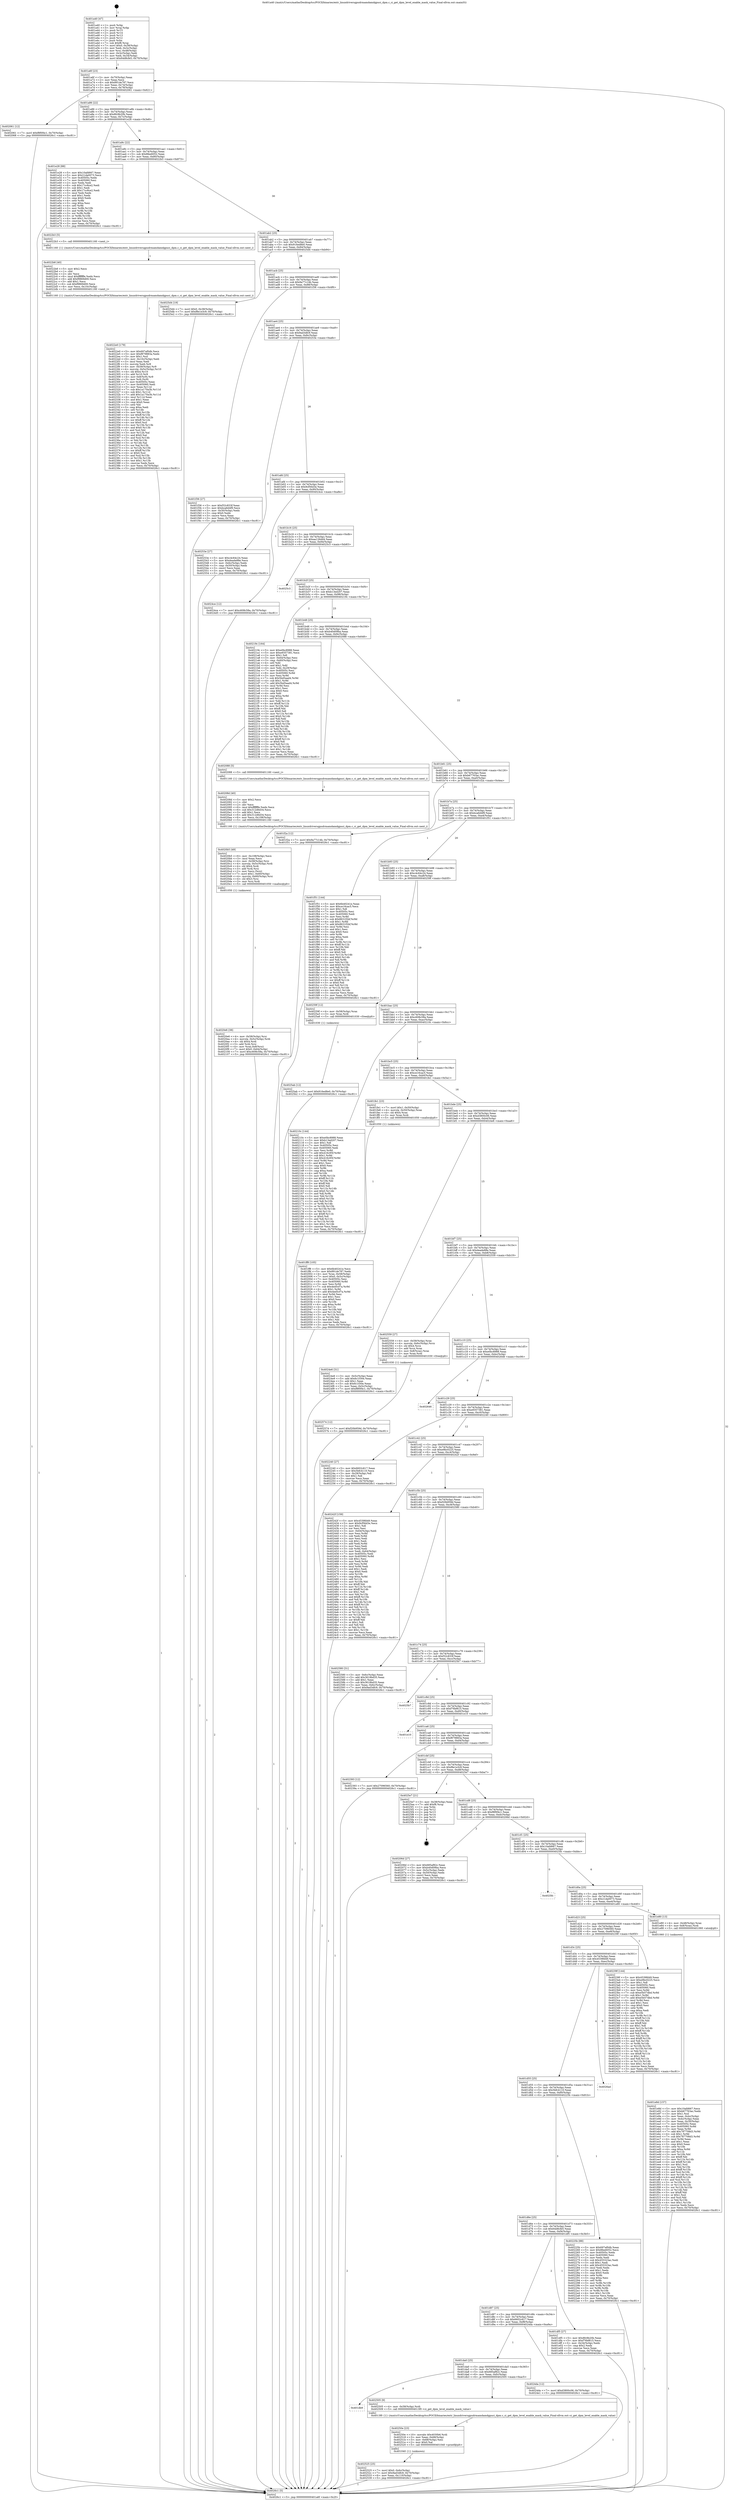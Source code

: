 digraph "0x401a40" {
  label = "0x401a40 (/mnt/c/Users/mathe/Desktop/tcc/POCII/binaries/extr_linuxdriversgpudrmamdamdgpuci_dpm.c_ci_get_dpm_level_enable_mask_value_Final-ollvm.out::main(0))"
  labelloc = "t"
  node[shape=record]

  Entry [label="",width=0.3,height=0.3,shape=circle,fillcolor=black,style=filled]
  "0x401a6f" [label="{
     0x401a6f [23]\l
     | [instrs]\l
     &nbsp;&nbsp;0x401a6f \<+3\>: mov -0x70(%rbp),%eax\l
     &nbsp;&nbsp;0x401a72 \<+2\>: mov %eax,%ecx\l
     &nbsp;&nbsp;0x401a74 \<+6\>: sub $0x891de787,%ecx\l
     &nbsp;&nbsp;0x401a7a \<+3\>: mov %eax,-0x74(%rbp)\l
     &nbsp;&nbsp;0x401a7d \<+3\>: mov %ecx,-0x78(%rbp)\l
     &nbsp;&nbsp;0x401a80 \<+6\>: je 0000000000402061 \<main+0x621\>\l
  }"]
  "0x402061" [label="{
     0x402061 [12]\l
     | [instrs]\l
     &nbsp;&nbsp;0x402061 \<+7\>: movl $0xf8f0f4c1,-0x70(%rbp)\l
     &nbsp;&nbsp;0x402068 \<+5\>: jmp 00000000004026c1 \<main+0xc81\>\l
  }"]
  "0x401a86" [label="{
     0x401a86 [22]\l
     | [instrs]\l
     &nbsp;&nbsp;0x401a86 \<+5\>: jmp 0000000000401a8b \<main+0x4b\>\l
     &nbsp;&nbsp;0x401a8b \<+3\>: mov -0x74(%rbp),%eax\l
     &nbsp;&nbsp;0x401a8e \<+5\>: sub $0x8fc9b20b,%eax\l
     &nbsp;&nbsp;0x401a93 \<+3\>: mov %eax,-0x7c(%rbp)\l
     &nbsp;&nbsp;0x401a96 \<+6\>: je 0000000000401e28 \<main+0x3e8\>\l
  }"]
  Exit [label="",width=0.3,height=0.3,shape=circle,fillcolor=black,style=filled,peripheries=2]
  "0x401e28" [label="{
     0x401e28 [88]\l
     | [instrs]\l
     &nbsp;&nbsp;0x401e28 \<+5\>: mov $0x10afd667,%eax\l
     &nbsp;&nbsp;0x401e2d \<+5\>: mov $0x21da0073,%ecx\l
     &nbsp;&nbsp;0x401e32 \<+7\>: mov 0x40505c,%edx\l
     &nbsp;&nbsp;0x401e39 \<+7\>: mov 0x405060,%esi\l
     &nbsp;&nbsp;0x401e40 \<+2\>: mov %edx,%edi\l
     &nbsp;&nbsp;0x401e42 \<+6\>: sub $0x17cc8ce2,%edi\l
     &nbsp;&nbsp;0x401e48 \<+3\>: sub $0x1,%edi\l
     &nbsp;&nbsp;0x401e4b \<+6\>: add $0x17cc8ce2,%edi\l
     &nbsp;&nbsp;0x401e51 \<+3\>: imul %edi,%edx\l
     &nbsp;&nbsp;0x401e54 \<+3\>: and $0x1,%edx\l
     &nbsp;&nbsp;0x401e57 \<+3\>: cmp $0x0,%edx\l
     &nbsp;&nbsp;0x401e5a \<+4\>: sete %r8b\l
     &nbsp;&nbsp;0x401e5e \<+3\>: cmp $0xa,%esi\l
     &nbsp;&nbsp;0x401e61 \<+4\>: setl %r9b\l
     &nbsp;&nbsp;0x401e65 \<+3\>: mov %r8b,%r10b\l
     &nbsp;&nbsp;0x401e68 \<+3\>: and %r9b,%r10b\l
     &nbsp;&nbsp;0x401e6b \<+3\>: xor %r9b,%r8b\l
     &nbsp;&nbsp;0x401e6e \<+3\>: or %r8b,%r10b\l
     &nbsp;&nbsp;0x401e71 \<+4\>: test $0x1,%r10b\l
     &nbsp;&nbsp;0x401e75 \<+3\>: cmovne %ecx,%eax\l
     &nbsp;&nbsp;0x401e78 \<+3\>: mov %eax,-0x70(%rbp)\l
     &nbsp;&nbsp;0x401e7b \<+5\>: jmp 00000000004026c1 \<main+0xc81\>\l
  }"]
  "0x401a9c" [label="{
     0x401a9c [22]\l
     | [instrs]\l
     &nbsp;&nbsp;0x401a9c \<+5\>: jmp 0000000000401aa1 \<main+0x61\>\l
     &nbsp;&nbsp;0x401aa1 \<+3\>: mov -0x74(%rbp),%eax\l
     &nbsp;&nbsp;0x401aa4 \<+5\>: sub $0x8fee6052,%eax\l
     &nbsp;&nbsp;0x401aa9 \<+3\>: mov %eax,-0x80(%rbp)\l
     &nbsp;&nbsp;0x401aac \<+6\>: je 00000000004022b3 \<main+0x873\>\l
  }"]
  "0x4025ab" [label="{
     0x4025ab [12]\l
     | [instrs]\l
     &nbsp;&nbsp;0x4025ab \<+7\>: movl $0x916ed8e0,-0x70(%rbp)\l
     &nbsp;&nbsp;0x4025b2 \<+5\>: jmp 00000000004026c1 \<main+0xc81\>\l
  }"]
  "0x4022b3" [label="{
     0x4022b3 [5]\l
     | [instrs]\l
     &nbsp;&nbsp;0x4022b3 \<+5\>: call 0000000000401160 \<next_i\>\l
     | [calls]\l
     &nbsp;&nbsp;0x401160 \{1\} (/mnt/c/Users/mathe/Desktop/tcc/POCII/binaries/extr_linuxdriversgpudrmamdamdgpuci_dpm.c_ci_get_dpm_level_enable_mask_value_Final-ollvm.out::next_i)\l
  }"]
  "0x401ab2" [label="{
     0x401ab2 [25]\l
     | [instrs]\l
     &nbsp;&nbsp;0x401ab2 \<+5\>: jmp 0000000000401ab7 \<main+0x77\>\l
     &nbsp;&nbsp;0x401ab7 \<+3\>: mov -0x74(%rbp),%eax\l
     &nbsp;&nbsp;0x401aba \<+5\>: sub $0x916ed8e0,%eax\l
     &nbsp;&nbsp;0x401abf \<+6\>: mov %eax,-0x84(%rbp)\l
     &nbsp;&nbsp;0x401ac5 \<+6\>: je 00000000004025d4 \<main+0xb94\>\l
  }"]
  "0x402574" [label="{
     0x402574 [12]\l
     | [instrs]\l
     &nbsp;&nbsp;0x402574 \<+7\>: movl $0xf20b959d,-0x70(%rbp)\l
     &nbsp;&nbsp;0x40257b \<+5\>: jmp 00000000004026c1 \<main+0xc81\>\l
  }"]
  "0x4025d4" [label="{
     0x4025d4 [19]\l
     | [instrs]\l
     &nbsp;&nbsp;0x4025d4 \<+7\>: movl $0x0,-0x38(%rbp)\l
     &nbsp;&nbsp;0x4025db \<+7\>: movl $0xf8e1e3c9,-0x70(%rbp)\l
     &nbsp;&nbsp;0x4025e2 \<+5\>: jmp 00000000004026c1 \<main+0xc81\>\l
  }"]
  "0x401acb" [label="{
     0x401acb [25]\l
     | [instrs]\l
     &nbsp;&nbsp;0x401acb \<+5\>: jmp 0000000000401ad0 \<main+0x90\>\l
     &nbsp;&nbsp;0x401ad0 \<+3\>: mov -0x74(%rbp),%eax\l
     &nbsp;&nbsp;0x401ad3 \<+5\>: sub $0x9a77c14b,%eax\l
     &nbsp;&nbsp;0x401ad8 \<+6\>: mov %eax,-0x88(%rbp)\l
     &nbsp;&nbsp;0x401ade \<+6\>: je 0000000000401f36 \<main+0x4f6\>\l
  }"]
  "0x402525" [label="{
     0x402525 [25]\l
     | [instrs]\l
     &nbsp;&nbsp;0x402525 \<+7\>: movl $0x0,-0x6c(%rbp)\l
     &nbsp;&nbsp;0x40252c \<+7\>: movl $0x9ad3dfc9,-0x70(%rbp)\l
     &nbsp;&nbsp;0x402533 \<+6\>: mov %eax,-0x110(%rbp)\l
     &nbsp;&nbsp;0x402539 \<+5\>: jmp 00000000004026c1 \<main+0xc81\>\l
  }"]
  "0x401f36" [label="{
     0x401f36 [27]\l
     | [instrs]\l
     &nbsp;&nbsp;0x401f36 \<+5\>: mov $0xf32c833f,%eax\l
     &nbsp;&nbsp;0x401f3b \<+5\>: mov $0xbca6d4f9,%ecx\l
     &nbsp;&nbsp;0x401f40 \<+3\>: mov -0x30(%rbp),%edx\l
     &nbsp;&nbsp;0x401f43 \<+3\>: cmp $0x0,%edx\l
     &nbsp;&nbsp;0x401f46 \<+3\>: cmove %ecx,%eax\l
     &nbsp;&nbsp;0x401f49 \<+3\>: mov %eax,-0x70(%rbp)\l
     &nbsp;&nbsp;0x401f4c \<+5\>: jmp 00000000004026c1 \<main+0xc81\>\l
  }"]
  "0x401ae4" [label="{
     0x401ae4 [25]\l
     | [instrs]\l
     &nbsp;&nbsp;0x401ae4 \<+5\>: jmp 0000000000401ae9 \<main+0xa9\>\l
     &nbsp;&nbsp;0x401ae9 \<+3\>: mov -0x74(%rbp),%eax\l
     &nbsp;&nbsp;0x401aec \<+5\>: sub $0x9ad3dfc9,%eax\l
     &nbsp;&nbsp;0x401af1 \<+6\>: mov %eax,-0x8c(%rbp)\l
     &nbsp;&nbsp;0x401af7 \<+6\>: je 000000000040253e \<main+0xafe\>\l
  }"]
  "0x40250e" [label="{
     0x40250e [23]\l
     | [instrs]\l
     &nbsp;&nbsp;0x40250e \<+10\>: movabs $0x4030b6,%rdi\l
     &nbsp;&nbsp;0x402518 \<+3\>: mov %eax,-0x68(%rbp)\l
     &nbsp;&nbsp;0x40251b \<+3\>: mov -0x68(%rbp),%esi\l
     &nbsp;&nbsp;0x40251e \<+2\>: mov $0x0,%al\l
     &nbsp;&nbsp;0x402520 \<+5\>: call 0000000000401040 \<printf@plt\>\l
     | [calls]\l
     &nbsp;&nbsp;0x401040 \{1\} (unknown)\l
  }"]
  "0x40253e" [label="{
     0x40253e [27]\l
     | [instrs]\l
     &nbsp;&nbsp;0x40253e \<+5\>: mov $0xc4c64c24,%eax\l
     &nbsp;&nbsp;0x402543 \<+5\>: mov $0xdeade88e,%ecx\l
     &nbsp;&nbsp;0x402548 \<+3\>: mov -0x6c(%rbp),%edx\l
     &nbsp;&nbsp;0x40254b \<+3\>: cmp -0x50(%rbp),%edx\l
     &nbsp;&nbsp;0x40254e \<+3\>: cmovl %ecx,%eax\l
     &nbsp;&nbsp;0x402551 \<+3\>: mov %eax,-0x70(%rbp)\l
     &nbsp;&nbsp;0x402554 \<+5\>: jmp 00000000004026c1 \<main+0xc81\>\l
  }"]
  "0x401afd" [label="{
     0x401afd [25]\l
     | [instrs]\l
     &nbsp;&nbsp;0x401afd \<+5\>: jmp 0000000000401b02 \<main+0xc2\>\l
     &nbsp;&nbsp;0x401b02 \<+3\>: mov -0x74(%rbp),%eax\l
     &nbsp;&nbsp;0x401b05 \<+5\>: sub $0x9cf56d3e,%eax\l
     &nbsp;&nbsp;0x401b0a \<+6\>: mov %eax,-0x90(%rbp)\l
     &nbsp;&nbsp;0x401b10 \<+6\>: je 00000000004024ce \<main+0xa8e\>\l
  }"]
  "0x401db9" [label="{
     0x401db9\l
  }", style=dashed]
  "0x4024ce" [label="{
     0x4024ce [12]\l
     | [instrs]\l
     &nbsp;&nbsp;0x4024ce \<+7\>: movl $0xc608c58a,-0x70(%rbp)\l
     &nbsp;&nbsp;0x4024d5 \<+5\>: jmp 00000000004026c1 \<main+0xc81\>\l
  }"]
  "0x401b16" [label="{
     0x401b16 [25]\l
     | [instrs]\l
     &nbsp;&nbsp;0x401b16 \<+5\>: jmp 0000000000401b1b \<main+0xdb\>\l
     &nbsp;&nbsp;0x401b1b \<+3\>: mov -0x74(%rbp),%eax\l
     &nbsp;&nbsp;0x401b1e \<+5\>: sub $0xaa126dd4,%eax\l
     &nbsp;&nbsp;0x401b23 \<+6\>: mov %eax,-0x94(%rbp)\l
     &nbsp;&nbsp;0x401b29 \<+6\>: je 00000000004025c3 \<main+0xb83\>\l
  }"]
  "0x402505" [label="{
     0x402505 [9]\l
     | [instrs]\l
     &nbsp;&nbsp;0x402505 \<+4\>: mov -0x58(%rbp),%rdi\l
     &nbsp;&nbsp;0x402509 \<+5\>: call 00000000004013f0 \<ci_get_dpm_level_enable_mask_value\>\l
     | [calls]\l
     &nbsp;&nbsp;0x4013f0 \{1\} (/mnt/c/Users/mathe/Desktop/tcc/POCII/binaries/extr_linuxdriversgpudrmamdamdgpuci_dpm.c_ci_get_dpm_level_enable_mask_value_Final-ollvm.out::ci_get_dpm_level_enable_mask_value)\l
  }"]
  "0x4025c3" [label="{
     0x4025c3\l
  }", style=dashed]
  "0x401b2f" [label="{
     0x401b2f [25]\l
     | [instrs]\l
     &nbsp;&nbsp;0x401b2f \<+5\>: jmp 0000000000401b34 \<main+0xf4\>\l
     &nbsp;&nbsp;0x401b34 \<+3\>: mov -0x74(%rbp),%eax\l
     &nbsp;&nbsp;0x401b37 \<+5\>: sub $0xb13ed207,%eax\l
     &nbsp;&nbsp;0x401b3c \<+6\>: mov %eax,-0x98(%rbp)\l
     &nbsp;&nbsp;0x401b42 \<+6\>: je 000000000040219c \<main+0x75c\>\l
  }"]
  "0x401da0" [label="{
     0x401da0 [25]\l
     | [instrs]\l
     &nbsp;&nbsp;0x401da0 \<+5\>: jmp 0000000000401da5 \<main+0x365\>\l
     &nbsp;&nbsp;0x401da5 \<+3\>: mov -0x74(%rbp),%eax\l
     &nbsp;&nbsp;0x401da8 \<+5\>: sub $0x685af82c,%eax\l
     &nbsp;&nbsp;0x401dad \<+6\>: mov %eax,-0xfc(%rbp)\l
     &nbsp;&nbsp;0x401db3 \<+6\>: je 0000000000402505 \<main+0xac5\>\l
  }"]
  "0x40219c" [label="{
     0x40219c [164]\l
     | [instrs]\l
     &nbsp;&nbsp;0x40219c \<+5\>: mov $0xe0bc8988,%eax\l
     &nbsp;&nbsp;0x4021a1 \<+5\>: mov $0xe9357381,%ecx\l
     &nbsp;&nbsp;0x4021a6 \<+2\>: mov $0x1,%dl\l
     &nbsp;&nbsp;0x4021a8 \<+3\>: mov -0x64(%rbp),%esi\l
     &nbsp;&nbsp;0x4021ab \<+3\>: cmp -0x60(%rbp),%esi\l
     &nbsp;&nbsp;0x4021ae \<+4\>: setl %dil\l
     &nbsp;&nbsp;0x4021b2 \<+4\>: and $0x1,%dil\l
     &nbsp;&nbsp;0x4021b6 \<+4\>: mov %dil,-0x29(%rbp)\l
     &nbsp;&nbsp;0x4021ba \<+7\>: mov 0x40505c,%esi\l
     &nbsp;&nbsp;0x4021c1 \<+8\>: mov 0x405060,%r8d\l
     &nbsp;&nbsp;0x4021c9 \<+3\>: mov %esi,%r9d\l
     &nbsp;&nbsp;0x4021cc \<+7\>: sub $0x5bd5aad4,%r9d\l
     &nbsp;&nbsp;0x4021d3 \<+4\>: sub $0x1,%r9d\l
     &nbsp;&nbsp;0x4021d7 \<+7\>: add $0x5bd5aad4,%r9d\l
     &nbsp;&nbsp;0x4021de \<+4\>: imul %r9d,%esi\l
     &nbsp;&nbsp;0x4021e2 \<+3\>: and $0x1,%esi\l
     &nbsp;&nbsp;0x4021e5 \<+3\>: cmp $0x0,%esi\l
     &nbsp;&nbsp;0x4021e8 \<+4\>: sete %dil\l
     &nbsp;&nbsp;0x4021ec \<+4\>: cmp $0xa,%r8d\l
     &nbsp;&nbsp;0x4021f0 \<+4\>: setl %r10b\l
     &nbsp;&nbsp;0x4021f4 \<+3\>: mov %dil,%r11b\l
     &nbsp;&nbsp;0x4021f7 \<+4\>: xor $0xff,%r11b\l
     &nbsp;&nbsp;0x4021fb \<+3\>: mov %r10b,%bl\l
     &nbsp;&nbsp;0x4021fe \<+3\>: xor $0xff,%bl\l
     &nbsp;&nbsp;0x402201 \<+3\>: xor $0x0,%dl\l
     &nbsp;&nbsp;0x402204 \<+3\>: mov %r11b,%r14b\l
     &nbsp;&nbsp;0x402207 \<+4\>: and $0x0,%r14b\l
     &nbsp;&nbsp;0x40220b \<+3\>: and %dl,%dil\l
     &nbsp;&nbsp;0x40220e \<+3\>: mov %bl,%r15b\l
     &nbsp;&nbsp;0x402211 \<+4\>: and $0x0,%r15b\l
     &nbsp;&nbsp;0x402215 \<+3\>: and %dl,%r10b\l
     &nbsp;&nbsp;0x402218 \<+3\>: or %dil,%r14b\l
     &nbsp;&nbsp;0x40221b \<+3\>: or %r10b,%r15b\l
     &nbsp;&nbsp;0x40221e \<+3\>: xor %r15b,%r14b\l
     &nbsp;&nbsp;0x402221 \<+3\>: or %bl,%r11b\l
     &nbsp;&nbsp;0x402224 \<+4\>: xor $0xff,%r11b\l
     &nbsp;&nbsp;0x402228 \<+3\>: or $0x0,%dl\l
     &nbsp;&nbsp;0x40222b \<+3\>: and %dl,%r11b\l
     &nbsp;&nbsp;0x40222e \<+3\>: or %r11b,%r14b\l
     &nbsp;&nbsp;0x402231 \<+4\>: test $0x1,%r14b\l
     &nbsp;&nbsp;0x402235 \<+3\>: cmovne %ecx,%eax\l
     &nbsp;&nbsp;0x402238 \<+3\>: mov %eax,-0x70(%rbp)\l
     &nbsp;&nbsp;0x40223b \<+5\>: jmp 00000000004026c1 \<main+0xc81\>\l
  }"]
  "0x401b48" [label="{
     0x401b48 [25]\l
     | [instrs]\l
     &nbsp;&nbsp;0x401b48 \<+5\>: jmp 0000000000401b4d \<main+0x10d\>\l
     &nbsp;&nbsp;0x401b4d \<+3\>: mov -0x74(%rbp),%eax\l
     &nbsp;&nbsp;0x401b50 \<+5\>: sub $0xb40d09ba,%eax\l
     &nbsp;&nbsp;0x401b55 \<+6\>: mov %eax,-0x9c(%rbp)\l
     &nbsp;&nbsp;0x401b5b \<+6\>: je 0000000000402088 \<main+0x648\>\l
  }"]
  "0x4024da" [label="{
     0x4024da [12]\l
     | [instrs]\l
     &nbsp;&nbsp;0x4024da \<+7\>: movl $0xd3800c06,-0x70(%rbp)\l
     &nbsp;&nbsp;0x4024e1 \<+5\>: jmp 00000000004026c1 \<main+0xc81\>\l
  }"]
  "0x402088" [label="{
     0x402088 [5]\l
     | [instrs]\l
     &nbsp;&nbsp;0x402088 \<+5\>: call 0000000000401160 \<next_i\>\l
     | [calls]\l
     &nbsp;&nbsp;0x401160 \{1\} (/mnt/c/Users/mathe/Desktop/tcc/POCII/binaries/extr_linuxdriversgpudrmamdamdgpuci_dpm.c_ci_get_dpm_level_enable_mask_value_Final-ollvm.out::next_i)\l
  }"]
  "0x401b61" [label="{
     0x401b61 [25]\l
     | [instrs]\l
     &nbsp;&nbsp;0x401b61 \<+5\>: jmp 0000000000401b66 \<main+0x126\>\l
     &nbsp;&nbsp;0x401b66 \<+3\>: mov -0x74(%rbp),%eax\l
     &nbsp;&nbsp;0x401b69 \<+5\>: sub $0xb67763ac,%eax\l
     &nbsp;&nbsp;0x401b6e \<+6\>: mov %eax,-0xa0(%rbp)\l
     &nbsp;&nbsp;0x401b74 \<+6\>: je 0000000000401f2a \<main+0x4ea\>\l
  }"]
  "0x4022e0" [label="{
     0x4022e0 [179]\l
     | [instrs]\l
     &nbsp;&nbsp;0x4022e0 \<+5\>: mov $0x697af0db,%ecx\l
     &nbsp;&nbsp;0x4022e5 \<+5\>: mov $0xf879883a,%edx\l
     &nbsp;&nbsp;0x4022ea \<+3\>: mov $0x1,%sil\l
     &nbsp;&nbsp;0x4022ed \<+6\>: mov -0x10c(%rbp),%edi\l
     &nbsp;&nbsp;0x4022f3 \<+3\>: imul %eax,%edi\l
     &nbsp;&nbsp;0x4022f6 \<+3\>: movslq %edi,%r8\l
     &nbsp;&nbsp;0x4022f9 \<+4\>: mov -0x58(%rbp),%r9\l
     &nbsp;&nbsp;0x4022fd \<+4\>: movslq -0x5c(%rbp),%r10\l
     &nbsp;&nbsp;0x402301 \<+4\>: shl $0x4,%r10\l
     &nbsp;&nbsp;0x402305 \<+3\>: add %r10,%r9\l
     &nbsp;&nbsp;0x402308 \<+4\>: mov 0x8(%r9),%r9\l
     &nbsp;&nbsp;0x40230c \<+3\>: mov %r8,(%r9)\l
     &nbsp;&nbsp;0x40230f \<+7\>: mov 0x40505c,%eax\l
     &nbsp;&nbsp;0x402316 \<+7\>: mov 0x405060,%edi\l
     &nbsp;&nbsp;0x40231d \<+3\>: mov %eax,%r11d\l
     &nbsp;&nbsp;0x402320 \<+7\>: sub $0x1a170a3b,%r11d\l
     &nbsp;&nbsp;0x402327 \<+4\>: sub $0x1,%r11d\l
     &nbsp;&nbsp;0x40232b \<+7\>: add $0x1a170a3b,%r11d\l
     &nbsp;&nbsp;0x402332 \<+4\>: imul %r11d,%eax\l
     &nbsp;&nbsp;0x402336 \<+3\>: and $0x1,%eax\l
     &nbsp;&nbsp;0x402339 \<+3\>: cmp $0x0,%eax\l
     &nbsp;&nbsp;0x40233c \<+3\>: sete %bl\l
     &nbsp;&nbsp;0x40233f \<+3\>: cmp $0xa,%edi\l
     &nbsp;&nbsp;0x402342 \<+4\>: setl %r14b\l
     &nbsp;&nbsp;0x402346 \<+3\>: mov %bl,%r15b\l
     &nbsp;&nbsp;0x402349 \<+4\>: xor $0xff,%r15b\l
     &nbsp;&nbsp;0x40234d \<+3\>: mov %r14b,%r12b\l
     &nbsp;&nbsp;0x402350 \<+4\>: xor $0xff,%r12b\l
     &nbsp;&nbsp;0x402354 \<+4\>: xor $0x0,%sil\l
     &nbsp;&nbsp;0x402358 \<+3\>: mov %r15b,%r13b\l
     &nbsp;&nbsp;0x40235b \<+4\>: and $0x0,%r13b\l
     &nbsp;&nbsp;0x40235f \<+3\>: and %sil,%bl\l
     &nbsp;&nbsp;0x402362 \<+3\>: mov %r12b,%al\l
     &nbsp;&nbsp;0x402365 \<+2\>: and $0x0,%al\l
     &nbsp;&nbsp;0x402367 \<+3\>: and %sil,%r14b\l
     &nbsp;&nbsp;0x40236a \<+3\>: or %bl,%r13b\l
     &nbsp;&nbsp;0x40236d \<+3\>: or %r14b,%al\l
     &nbsp;&nbsp;0x402370 \<+3\>: xor %al,%r13b\l
     &nbsp;&nbsp;0x402373 \<+3\>: or %r12b,%r15b\l
     &nbsp;&nbsp;0x402376 \<+4\>: xor $0xff,%r15b\l
     &nbsp;&nbsp;0x40237a \<+4\>: or $0x0,%sil\l
     &nbsp;&nbsp;0x40237e \<+3\>: and %sil,%r15b\l
     &nbsp;&nbsp;0x402381 \<+3\>: or %r15b,%r13b\l
     &nbsp;&nbsp;0x402384 \<+4\>: test $0x1,%r13b\l
     &nbsp;&nbsp;0x402388 \<+3\>: cmovne %edx,%ecx\l
     &nbsp;&nbsp;0x40238b \<+3\>: mov %ecx,-0x70(%rbp)\l
     &nbsp;&nbsp;0x40238e \<+5\>: jmp 00000000004026c1 \<main+0xc81\>\l
  }"]
  "0x401f2a" [label="{
     0x401f2a [12]\l
     | [instrs]\l
     &nbsp;&nbsp;0x401f2a \<+7\>: movl $0x9a77c14b,-0x70(%rbp)\l
     &nbsp;&nbsp;0x401f31 \<+5\>: jmp 00000000004026c1 \<main+0xc81\>\l
  }"]
  "0x401b7a" [label="{
     0x401b7a [25]\l
     | [instrs]\l
     &nbsp;&nbsp;0x401b7a \<+5\>: jmp 0000000000401b7f \<main+0x13f\>\l
     &nbsp;&nbsp;0x401b7f \<+3\>: mov -0x74(%rbp),%eax\l
     &nbsp;&nbsp;0x401b82 \<+5\>: sub $0xbca6d4f9,%eax\l
     &nbsp;&nbsp;0x401b87 \<+6\>: mov %eax,-0xa4(%rbp)\l
     &nbsp;&nbsp;0x401b8d \<+6\>: je 0000000000401f51 \<main+0x511\>\l
  }"]
  "0x4022b8" [label="{
     0x4022b8 [40]\l
     | [instrs]\l
     &nbsp;&nbsp;0x4022b8 \<+5\>: mov $0x2,%ecx\l
     &nbsp;&nbsp;0x4022bd \<+1\>: cltd\l
     &nbsp;&nbsp;0x4022be \<+2\>: idiv %ecx\l
     &nbsp;&nbsp;0x4022c0 \<+6\>: imul $0xfffffffe,%edx,%ecx\l
     &nbsp;&nbsp;0x4022c6 \<+6\>: add $0xf9869d00,%ecx\l
     &nbsp;&nbsp;0x4022cc \<+3\>: add $0x1,%ecx\l
     &nbsp;&nbsp;0x4022cf \<+6\>: sub $0xf9869d00,%ecx\l
     &nbsp;&nbsp;0x4022d5 \<+6\>: mov %ecx,-0x10c(%rbp)\l
     &nbsp;&nbsp;0x4022db \<+5\>: call 0000000000401160 \<next_i\>\l
     | [calls]\l
     &nbsp;&nbsp;0x401160 \{1\} (/mnt/c/Users/mathe/Desktop/tcc/POCII/binaries/extr_linuxdriversgpudrmamdamdgpuci_dpm.c_ci_get_dpm_level_enable_mask_value_Final-ollvm.out::next_i)\l
  }"]
  "0x401f51" [label="{
     0x401f51 [144]\l
     | [instrs]\l
     &nbsp;&nbsp;0x401f51 \<+5\>: mov $0x6b40241e,%eax\l
     &nbsp;&nbsp;0x401f56 \<+5\>: mov $0xce16cac5,%ecx\l
     &nbsp;&nbsp;0x401f5b \<+2\>: mov $0x1,%dl\l
     &nbsp;&nbsp;0x401f5d \<+7\>: mov 0x40505c,%esi\l
     &nbsp;&nbsp;0x401f64 \<+7\>: mov 0x405060,%edi\l
     &nbsp;&nbsp;0x401f6b \<+3\>: mov %esi,%r8d\l
     &nbsp;&nbsp;0x401f6e \<+7\>: sub $0x8631f2bf,%r8d\l
     &nbsp;&nbsp;0x401f75 \<+4\>: sub $0x1,%r8d\l
     &nbsp;&nbsp;0x401f79 \<+7\>: add $0x8631f2bf,%r8d\l
     &nbsp;&nbsp;0x401f80 \<+4\>: imul %r8d,%esi\l
     &nbsp;&nbsp;0x401f84 \<+3\>: and $0x1,%esi\l
     &nbsp;&nbsp;0x401f87 \<+3\>: cmp $0x0,%esi\l
     &nbsp;&nbsp;0x401f8a \<+4\>: sete %r9b\l
     &nbsp;&nbsp;0x401f8e \<+3\>: cmp $0xa,%edi\l
     &nbsp;&nbsp;0x401f91 \<+4\>: setl %r10b\l
     &nbsp;&nbsp;0x401f95 \<+3\>: mov %r9b,%r11b\l
     &nbsp;&nbsp;0x401f98 \<+4\>: xor $0xff,%r11b\l
     &nbsp;&nbsp;0x401f9c \<+3\>: mov %r10b,%bl\l
     &nbsp;&nbsp;0x401f9f \<+3\>: xor $0xff,%bl\l
     &nbsp;&nbsp;0x401fa2 \<+3\>: xor $0x0,%dl\l
     &nbsp;&nbsp;0x401fa5 \<+3\>: mov %r11b,%r14b\l
     &nbsp;&nbsp;0x401fa8 \<+4\>: and $0x0,%r14b\l
     &nbsp;&nbsp;0x401fac \<+3\>: and %dl,%r9b\l
     &nbsp;&nbsp;0x401faf \<+3\>: mov %bl,%r15b\l
     &nbsp;&nbsp;0x401fb2 \<+4\>: and $0x0,%r15b\l
     &nbsp;&nbsp;0x401fb6 \<+3\>: and %dl,%r10b\l
     &nbsp;&nbsp;0x401fb9 \<+3\>: or %r9b,%r14b\l
     &nbsp;&nbsp;0x401fbc \<+3\>: or %r10b,%r15b\l
     &nbsp;&nbsp;0x401fbf \<+3\>: xor %r15b,%r14b\l
     &nbsp;&nbsp;0x401fc2 \<+3\>: or %bl,%r11b\l
     &nbsp;&nbsp;0x401fc5 \<+4\>: xor $0xff,%r11b\l
     &nbsp;&nbsp;0x401fc9 \<+3\>: or $0x0,%dl\l
     &nbsp;&nbsp;0x401fcc \<+3\>: and %dl,%r11b\l
     &nbsp;&nbsp;0x401fcf \<+3\>: or %r11b,%r14b\l
     &nbsp;&nbsp;0x401fd2 \<+4\>: test $0x1,%r14b\l
     &nbsp;&nbsp;0x401fd6 \<+3\>: cmovne %ecx,%eax\l
     &nbsp;&nbsp;0x401fd9 \<+3\>: mov %eax,-0x70(%rbp)\l
     &nbsp;&nbsp;0x401fdc \<+5\>: jmp 00000000004026c1 \<main+0xc81\>\l
  }"]
  "0x401b93" [label="{
     0x401b93 [25]\l
     | [instrs]\l
     &nbsp;&nbsp;0x401b93 \<+5\>: jmp 0000000000401b98 \<main+0x158\>\l
     &nbsp;&nbsp;0x401b98 \<+3\>: mov -0x74(%rbp),%eax\l
     &nbsp;&nbsp;0x401b9b \<+5\>: sub $0xc4c64c24,%eax\l
     &nbsp;&nbsp;0x401ba0 \<+6\>: mov %eax,-0xa8(%rbp)\l
     &nbsp;&nbsp;0x401ba6 \<+6\>: je 000000000040259f \<main+0xb5f\>\l
  }"]
  "0x4020e6" [label="{
     0x4020e6 [38]\l
     | [instrs]\l
     &nbsp;&nbsp;0x4020e6 \<+4\>: mov -0x58(%rbp),%rsi\l
     &nbsp;&nbsp;0x4020ea \<+4\>: movslq -0x5c(%rbp),%rdi\l
     &nbsp;&nbsp;0x4020ee \<+4\>: shl $0x4,%rdi\l
     &nbsp;&nbsp;0x4020f2 \<+3\>: add %rdi,%rsi\l
     &nbsp;&nbsp;0x4020f5 \<+4\>: mov %rax,0x8(%rsi)\l
     &nbsp;&nbsp;0x4020f9 \<+7\>: movl $0x0,-0x64(%rbp)\l
     &nbsp;&nbsp;0x402100 \<+7\>: movl $0xc608c58a,-0x70(%rbp)\l
     &nbsp;&nbsp;0x402107 \<+5\>: jmp 00000000004026c1 \<main+0xc81\>\l
  }"]
  "0x40259f" [label="{
     0x40259f [12]\l
     | [instrs]\l
     &nbsp;&nbsp;0x40259f \<+4\>: mov -0x58(%rbp),%rax\l
     &nbsp;&nbsp;0x4025a3 \<+3\>: mov %rax,%rdi\l
     &nbsp;&nbsp;0x4025a6 \<+5\>: call 0000000000401030 \<free@plt\>\l
     | [calls]\l
     &nbsp;&nbsp;0x401030 \{1\} (unknown)\l
  }"]
  "0x401bac" [label="{
     0x401bac [25]\l
     | [instrs]\l
     &nbsp;&nbsp;0x401bac \<+5\>: jmp 0000000000401bb1 \<main+0x171\>\l
     &nbsp;&nbsp;0x401bb1 \<+3\>: mov -0x74(%rbp),%eax\l
     &nbsp;&nbsp;0x401bb4 \<+5\>: sub $0xc608c58a,%eax\l
     &nbsp;&nbsp;0x401bb9 \<+6\>: mov %eax,-0xac(%rbp)\l
     &nbsp;&nbsp;0x401bbf \<+6\>: je 000000000040210c \<main+0x6cc\>\l
  }"]
  "0x4020b5" [label="{
     0x4020b5 [49]\l
     | [instrs]\l
     &nbsp;&nbsp;0x4020b5 \<+6\>: mov -0x108(%rbp),%ecx\l
     &nbsp;&nbsp;0x4020bb \<+3\>: imul %eax,%ecx\l
     &nbsp;&nbsp;0x4020be \<+4\>: mov -0x58(%rbp),%rsi\l
     &nbsp;&nbsp;0x4020c2 \<+4\>: movslq -0x5c(%rbp),%rdi\l
     &nbsp;&nbsp;0x4020c6 \<+4\>: shl $0x4,%rdi\l
     &nbsp;&nbsp;0x4020ca \<+3\>: add %rdi,%rsi\l
     &nbsp;&nbsp;0x4020cd \<+2\>: mov %ecx,(%rsi)\l
     &nbsp;&nbsp;0x4020cf \<+7\>: movl $0x1,-0x60(%rbp)\l
     &nbsp;&nbsp;0x4020d6 \<+4\>: movslq -0x60(%rbp),%rsi\l
     &nbsp;&nbsp;0x4020da \<+4\>: shl $0x3,%rsi\l
     &nbsp;&nbsp;0x4020de \<+3\>: mov %rsi,%rdi\l
     &nbsp;&nbsp;0x4020e1 \<+5\>: call 0000000000401050 \<malloc@plt\>\l
     | [calls]\l
     &nbsp;&nbsp;0x401050 \{1\} (unknown)\l
  }"]
  "0x40210c" [label="{
     0x40210c [144]\l
     | [instrs]\l
     &nbsp;&nbsp;0x40210c \<+5\>: mov $0xe0bc8988,%eax\l
     &nbsp;&nbsp;0x402111 \<+5\>: mov $0xb13ed207,%ecx\l
     &nbsp;&nbsp;0x402116 \<+2\>: mov $0x1,%dl\l
     &nbsp;&nbsp;0x402118 \<+7\>: mov 0x40505c,%esi\l
     &nbsp;&nbsp;0x40211f \<+7\>: mov 0x405060,%edi\l
     &nbsp;&nbsp;0x402126 \<+3\>: mov %esi,%r8d\l
     &nbsp;&nbsp;0x402129 \<+7\>: add $0x416c95f,%r8d\l
     &nbsp;&nbsp;0x402130 \<+4\>: sub $0x1,%r8d\l
     &nbsp;&nbsp;0x402134 \<+7\>: sub $0x416c95f,%r8d\l
     &nbsp;&nbsp;0x40213b \<+4\>: imul %r8d,%esi\l
     &nbsp;&nbsp;0x40213f \<+3\>: and $0x1,%esi\l
     &nbsp;&nbsp;0x402142 \<+3\>: cmp $0x0,%esi\l
     &nbsp;&nbsp;0x402145 \<+4\>: sete %r9b\l
     &nbsp;&nbsp;0x402149 \<+3\>: cmp $0xa,%edi\l
     &nbsp;&nbsp;0x40214c \<+4\>: setl %r10b\l
     &nbsp;&nbsp;0x402150 \<+3\>: mov %r9b,%r11b\l
     &nbsp;&nbsp;0x402153 \<+4\>: xor $0xff,%r11b\l
     &nbsp;&nbsp;0x402157 \<+3\>: mov %r10b,%bl\l
     &nbsp;&nbsp;0x40215a \<+3\>: xor $0xff,%bl\l
     &nbsp;&nbsp;0x40215d \<+3\>: xor $0x0,%dl\l
     &nbsp;&nbsp;0x402160 \<+3\>: mov %r11b,%r14b\l
     &nbsp;&nbsp;0x402163 \<+4\>: and $0x0,%r14b\l
     &nbsp;&nbsp;0x402167 \<+3\>: and %dl,%r9b\l
     &nbsp;&nbsp;0x40216a \<+3\>: mov %bl,%r15b\l
     &nbsp;&nbsp;0x40216d \<+4\>: and $0x0,%r15b\l
     &nbsp;&nbsp;0x402171 \<+3\>: and %dl,%r10b\l
     &nbsp;&nbsp;0x402174 \<+3\>: or %r9b,%r14b\l
     &nbsp;&nbsp;0x402177 \<+3\>: or %r10b,%r15b\l
     &nbsp;&nbsp;0x40217a \<+3\>: xor %r15b,%r14b\l
     &nbsp;&nbsp;0x40217d \<+3\>: or %bl,%r11b\l
     &nbsp;&nbsp;0x402180 \<+4\>: xor $0xff,%r11b\l
     &nbsp;&nbsp;0x402184 \<+3\>: or $0x0,%dl\l
     &nbsp;&nbsp;0x402187 \<+3\>: and %dl,%r11b\l
     &nbsp;&nbsp;0x40218a \<+3\>: or %r11b,%r14b\l
     &nbsp;&nbsp;0x40218d \<+4\>: test $0x1,%r14b\l
     &nbsp;&nbsp;0x402191 \<+3\>: cmovne %ecx,%eax\l
     &nbsp;&nbsp;0x402194 \<+3\>: mov %eax,-0x70(%rbp)\l
     &nbsp;&nbsp;0x402197 \<+5\>: jmp 00000000004026c1 \<main+0xc81\>\l
  }"]
  "0x401bc5" [label="{
     0x401bc5 [25]\l
     | [instrs]\l
     &nbsp;&nbsp;0x401bc5 \<+5\>: jmp 0000000000401bca \<main+0x18a\>\l
     &nbsp;&nbsp;0x401bca \<+3\>: mov -0x74(%rbp),%eax\l
     &nbsp;&nbsp;0x401bcd \<+5\>: sub $0xce16cac5,%eax\l
     &nbsp;&nbsp;0x401bd2 \<+6\>: mov %eax,-0xb0(%rbp)\l
     &nbsp;&nbsp;0x401bd8 \<+6\>: je 0000000000401fe1 \<main+0x5a1\>\l
  }"]
  "0x40208d" [label="{
     0x40208d [40]\l
     | [instrs]\l
     &nbsp;&nbsp;0x40208d \<+5\>: mov $0x2,%ecx\l
     &nbsp;&nbsp;0x402092 \<+1\>: cltd\l
     &nbsp;&nbsp;0x402093 \<+2\>: idiv %ecx\l
     &nbsp;&nbsp;0x402095 \<+6\>: imul $0xfffffffe,%edx,%ecx\l
     &nbsp;&nbsp;0x40209b \<+6\>: sub $0x312d6d34,%ecx\l
     &nbsp;&nbsp;0x4020a1 \<+3\>: add $0x1,%ecx\l
     &nbsp;&nbsp;0x4020a4 \<+6\>: add $0x312d6d34,%ecx\l
     &nbsp;&nbsp;0x4020aa \<+6\>: mov %ecx,-0x108(%rbp)\l
     &nbsp;&nbsp;0x4020b0 \<+5\>: call 0000000000401160 \<next_i\>\l
     | [calls]\l
     &nbsp;&nbsp;0x401160 \{1\} (/mnt/c/Users/mathe/Desktop/tcc/POCII/binaries/extr_linuxdriversgpudrmamdamdgpuci_dpm.c_ci_get_dpm_level_enable_mask_value_Final-ollvm.out::next_i)\l
  }"]
  "0x401fe1" [label="{
     0x401fe1 [23]\l
     | [instrs]\l
     &nbsp;&nbsp;0x401fe1 \<+7\>: movl $0x1,-0x50(%rbp)\l
     &nbsp;&nbsp;0x401fe8 \<+4\>: movslq -0x50(%rbp),%rax\l
     &nbsp;&nbsp;0x401fec \<+4\>: shl $0x4,%rax\l
     &nbsp;&nbsp;0x401ff0 \<+3\>: mov %rax,%rdi\l
     &nbsp;&nbsp;0x401ff3 \<+5\>: call 0000000000401050 \<malloc@plt\>\l
     | [calls]\l
     &nbsp;&nbsp;0x401050 \{1\} (unknown)\l
  }"]
  "0x401bde" [label="{
     0x401bde [25]\l
     | [instrs]\l
     &nbsp;&nbsp;0x401bde \<+5\>: jmp 0000000000401be3 \<main+0x1a3\>\l
     &nbsp;&nbsp;0x401be3 \<+3\>: mov -0x74(%rbp),%eax\l
     &nbsp;&nbsp;0x401be6 \<+5\>: sub $0xd3800c06,%eax\l
     &nbsp;&nbsp;0x401beb \<+6\>: mov %eax,-0xb4(%rbp)\l
     &nbsp;&nbsp;0x401bf1 \<+6\>: je 00000000004024e6 \<main+0xaa6\>\l
  }"]
  "0x401ff8" [label="{
     0x401ff8 [105]\l
     | [instrs]\l
     &nbsp;&nbsp;0x401ff8 \<+5\>: mov $0x6b40241e,%ecx\l
     &nbsp;&nbsp;0x401ffd \<+5\>: mov $0x891de787,%edx\l
     &nbsp;&nbsp;0x402002 \<+4\>: mov %rax,-0x58(%rbp)\l
     &nbsp;&nbsp;0x402006 \<+7\>: movl $0x0,-0x5c(%rbp)\l
     &nbsp;&nbsp;0x40200d \<+7\>: mov 0x40505c,%esi\l
     &nbsp;&nbsp;0x402014 \<+8\>: mov 0x405060,%r8d\l
     &nbsp;&nbsp;0x40201c \<+3\>: mov %esi,%r9d\l
     &nbsp;&nbsp;0x40201f \<+7\>: sub $0x4ed5cf7a,%r9d\l
     &nbsp;&nbsp;0x402026 \<+4\>: sub $0x1,%r9d\l
     &nbsp;&nbsp;0x40202a \<+7\>: add $0x4ed5cf7a,%r9d\l
     &nbsp;&nbsp;0x402031 \<+4\>: imul %r9d,%esi\l
     &nbsp;&nbsp;0x402035 \<+3\>: and $0x1,%esi\l
     &nbsp;&nbsp;0x402038 \<+3\>: cmp $0x0,%esi\l
     &nbsp;&nbsp;0x40203b \<+4\>: sete %r10b\l
     &nbsp;&nbsp;0x40203f \<+4\>: cmp $0xa,%r8d\l
     &nbsp;&nbsp;0x402043 \<+4\>: setl %r11b\l
     &nbsp;&nbsp;0x402047 \<+3\>: mov %r10b,%bl\l
     &nbsp;&nbsp;0x40204a \<+3\>: and %r11b,%bl\l
     &nbsp;&nbsp;0x40204d \<+3\>: xor %r11b,%r10b\l
     &nbsp;&nbsp;0x402050 \<+3\>: or %r10b,%bl\l
     &nbsp;&nbsp;0x402053 \<+3\>: test $0x1,%bl\l
     &nbsp;&nbsp;0x402056 \<+3\>: cmovne %edx,%ecx\l
     &nbsp;&nbsp;0x402059 \<+3\>: mov %ecx,-0x70(%rbp)\l
     &nbsp;&nbsp;0x40205c \<+5\>: jmp 00000000004026c1 \<main+0xc81\>\l
  }"]
  "0x4024e6" [label="{
     0x4024e6 [31]\l
     | [instrs]\l
     &nbsp;&nbsp;0x4024e6 \<+3\>: mov -0x5c(%rbp),%eax\l
     &nbsp;&nbsp;0x4024e9 \<+5\>: add $0x6c1f30e,%eax\l
     &nbsp;&nbsp;0x4024ee \<+3\>: add $0x1,%eax\l
     &nbsp;&nbsp;0x4024f1 \<+5\>: sub $0x6c1f30e,%eax\l
     &nbsp;&nbsp;0x4024f6 \<+3\>: mov %eax,-0x5c(%rbp)\l
     &nbsp;&nbsp;0x4024f9 \<+7\>: movl $0xf8f0f4c1,-0x70(%rbp)\l
     &nbsp;&nbsp;0x402500 \<+5\>: jmp 00000000004026c1 \<main+0xc81\>\l
  }"]
  "0x401bf7" [label="{
     0x401bf7 [25]\l
     | [instrs]\l
     &nbsp;&nbsp;0x401bf7 \<+5\>: jmp 0000000000401bfc \<main+0x1bc\>\l
     &nbsp;&nbsp;0x401bfc \<+3\>: mov -0x74(%rbp),%eax\l
     &nbsp;&nbsp;0x401bff \<+5\>: sub $0xdeade88e,%eax\l
     &nbsp;&nbsp;0x401c04 \<+6\>: mov %eax,-0xb8(%rbp)\l
     &nbsp;&nbsp;0x401c0a \<+6\>: je 0000000000402559 \<main+0xb19\>\l
  }"]
  "0x401e8d" [label="{
     0x401e8d [157]\l
     | [instrs]\l
     &nbsp;&nbsp;0x401e8d \<+5\>: mov $0x10afd667,%ecx\l
     &nbsp;&nbsp;0x401e92 \<+5\>: mov $0xb67763ac,%edx\l
     &nbsp;&nbsp;0x401e97 \<+3\>: mov $0x1,%sil\l
     &nbsp;&nbsp;0x401e9a \<+3\>: mov %eax,-0x4c(%rbp)\l
     &nbsp;&nbsp;0x401e9d \<+3\>: mov -0x4c(%rbp),%eax\l
     &nbsp;&nbsp;0x401ea0 \<+3\>: mov %eax,-0x30(%rbp)\l
     &nbsp;&nbsp;0x401ea3 \<+7\>: mov 0x40505c,%eax\l
     &nbsp;&nbsp;0x401eaa \<+8\>: mov 0x405060,%r8d\l
     &nbsp;&nbsp;0x401eb2 \<+3\>: mov %eax,%r9d\l
     &nbsp;&nbsp;0x401eb5 \<+7\>: add $0x787708d3,%r9d\l
     &nbsp;&nbsp;0x401ebc \<+4\>: sub $0x1,%r9d\l
     &nbsp;&nbsp;0x401ec0 \<+7\>: sub $0x787708d3,%r9d\l
     &nbsp;&nbsp;0x401ec7 \<+4\>: imul %r9d,%eax\l
     &nbsp;&nbsp;0x401ecb \<+3\>: and $0x1,%eax\l
     &nbsp;&nbsp;0x401ece \<+3\>: cmp $0x0,%eax\l
     &nbsp;&nbsp;0x401ed1 \<+4\>: sete %r10b\l
     &nbsp;&nbsp;0x401ed5 \<+4\>: cmp $0xa,%r8d\l
     &nbsp;&nbsp;0x401ed9 \<+4\>: setl %r11b\l
     &nbsp;&nbsp;0x401edd \<+3\>: mov %r10b,%bl\l
     &nbsp;&nbsp;0x401ee0 \<+3\>: xor $0xff,%bl\l
     &nbsp;&nbsp;0x401ee3 \<+3\>: mov %r11b,%r14b\l
     &nbsp;&nbsp;0x401ee6 \<+4\>: xor $0xff,%r14b\l
     &nbsp;&nbsp;0x401eea \<+4\>: xor $0x1,%sil\l
     &nbsp;&nbsp;0x401eee \<+3\>: mov %bl,%r15b\l
     &nbsp;&nbsp;0x401ef1 \<+4\>: and $0xff,%r15b\l
     &nbsp;&nbsp;0x401ef5 \<+3\>: and %sil,%r10b\l
     &nbsp;&nbsp;0x401ef8 \<+3\>: mov %r14b,%r12b\l
     &nbsp;&nbsp;0x401efb \<+4\>: and $0xff,%r12b\l
     &nbsp;&nbsp;0x401eff \<+3\>: and %sil,%r11b\l
     &nbsp;&nbsp;0x401f02 \<+3\>: or %r10b,%r15b\l
     &nbsp;&nbsp;0x401f05 \<+3\>: or %r11b,%r12b\l
     &nbsp;&nbsp;0x401f08 \<+3\>: xor %r12b,%r15b\l
     &nbsp;&nbsp;0x401f0b \<+3\>: or %r14b,%bl\l
     &nbsp;&nbsp;0x401f0e \<+3\>: xor $0xff,%bl\l
     &nbsp;&nbsp;0x401f11 \<+4\>: or $0x1,%sil\l
     &nbsp;&nbsp;0x401f15 \<+3\>: and %sil,%bl\l
     &nbsp;&nbsp;0x401f18 \<+3\>: or %bl,%r15b\l
     &nbsp;&nbsp;0x401f1b \<+4\>: test $0x1,%r15b\l
     &nbsp;&nbsp;0x401f1f \<+3\>: cmovne %edx,%ecx\l
     &nbsp;&nbsp;0x401f22 \<+3\>: mov %ecx,-0x70(%rbp)\l
     &nbsp;&nbsp;0x401f25 \<+5\>: jmp 00000000004026c1 \<main+0xc81\>\l
  }"]
  "0x402559" [label="{
     0x402559 [27]\l
     | [instrs]\l
     &nbsp;&nbsp;0x402559 \<+4\>: mov -0x58(%rbp),%rax\l
     &nbsp;&nbsp;0x40255d \<+4\>: movslq -0x6c(%rbp),%rcx\l
     &nbsp;&nbsp;0x402561 \<+4\>: shl $0x4,%rcx\l
     &nbsp;&nbsp;0x402565 \<+3\>: add %rcx,%rax\l
     &nbsp;&nbsp;0x402568 \<+4\>: mov 0x8(%rax),%rax\l
     &nbsp;&nbsp;0x40256c \<+3\>: mov %rax,%rdi\l
     &nbsp;&nbsp;0x40256f \<+5\>: call 0000000000401030 \<free@plt\>\l
     | [calls]\l
     &nbsp;&nbsp;0x401030 \{1\} (unknown)\l
  }"]
  "0x401c10" [label="{
     0x401c10 [25]\l
     | [instrs]\l
     &nbsp;&nbsp;0x401c10 \<+5\>: jmp 0000000000401c15 \<main+0x1d5\>\l
     &nbsp;&nbsp;0x401c15 \<+3\>: mov -0x74(%rbp),%eax\l
     &nbsp;&nbsp;0x401c18 \<+5\>: sub $0xe0bc8988,%eax\l
     &nbsp;&nbsp;0x401c1d \<+6\>: mov %eax,-0xbc(%rbp)\l
     &nbsp;&nbsp;0x401c23 \<+6\>: je 0000000000402646 \<main+0xc06\>\l
  }"]
  "0x401a40" [label="{
     0x401a40 [47]\l
     | [instrs]\l
     &nbsp;&nbsp;0x401a40 \<+1\>: push %rbp\l
     &nbsp;&nbsp;0x401a41 \<+3\>: mov %rsp,%rbp\l
     &nbsp;&nbsp;0x401a44 \<+2\>: push %r15\l
     &nbsp;&nbsp;0x401a46 \<+2\>: push %r14\l
     &nbsp;&nbsp;0x401a48 \<+2\>: push %r13\l
     &nbsp;&nbsp;0x401a4a \<+2\>: push %r12\l
     &nbsp;&nbsp;0x401a4c \<+1\>: push %rbx\l
     &nbsp;&nbsp;0x401a4d \<+7\>: sub $0xf8,%rsp\l
     &nbsp;&nbsp;0x401a54 \<+7\>: movl $0x0,-0x38(%rbp)\l
     &nbsp;&nbsp;0x401a5b \<+3\>: mov %edi,-0x3c(%rbp)\l
     &nbsp;&nbsp;0x401a5e \<+4\>: mov %rsi,-0x48(%rbp)\l
     &nbsp;&nbsp;0x401a62 \<+3\>: mov -0x3c(%rbp),%edi\l
     &nbsp;&nbsp;0x401a65 \<+3\>: mov %edi,-0x34(%rbp)\l
     &nbsp;&nbsp;0x401a68 \<+7\>: movl $0x64d8cfe5,-0x70(%rbp)\l
  }"]
  "0x402646" [label="{
     0x402646\l
  }", style=dashed]
  "0x401c29" [label="{
     0x401c29 [25]\l
     | [instrs]\l
     &nbsp;&nbsp;0x401c29 \<+5\>: jmp 0000000000401c2e \<main+0x1ee\>\l
     &nbsp;&nbsp;0x401c2e \<+3\>: mov -0x74(%rbp),%eax\l
     &nbsp;&nbsp;0x401c31 \<+5\>: sub $0xe9357381,%eax\l
     &nbsp;&nbsp;0x401c36 \<+6\>: mov %eax,-0xc0(%rbp)\l
     &nbsp;&nbsp;0x401c3c \<+6\>: je 0000000000402240 \<main+0x800\>\l
  }"]
  "0x4026c1" [label="{
     0x4026c1 [5]\l
     | [instrs]\l
     &nbsp;&nbsp;0x4026c1 \<+5\>: jmp 0000000000401a6f \<main+0x2f\>\l
  }"]
  "0x402240" [label="{
     0x402240 [27]\l
     | [instrs]\l
     &nbsp;&nbsp;0x402240 \<+5\>: mov $0x6602c617,%eax\l
     &nbsp;&nbsp;0x402245 \<+5\>: mov $0x5bfc4110,%ecx\l
     &nbsp;&nbsp;0x40224a \<+3\>: mov -0x29(%rbp),%dl\l
     &nbsp;&nbsp;0x40224d \<+3\>: test $0x1,%dl\l
     &nbsp;&nbsp;0x402250 \<+3\>: cmovne %ecx,%eax\l
     &nbsp;&nbsp;0x402253 \<+3\>: mov %eax,-0x70(%rbp)\l
     &nbsp;&nbsp;0x402256 \<+5\>: jmp 00000000004026c1 \<main+0xc81\>\l
  }"]
  "0x401c42" [label="{
     0x401c42 [25]\l
     | [instrs]\l
     &nbsp;&nbsp;0x401c42 \<+5\>: jmp 0000000000401c47 \<main+0x207\>\l
     &nbsp;&nbsp;0x401c47 \<+3\>: mov -0x74(%rbp),%eax\l
     &nbsp;&nbsp;0x401c4a \<+5\>: sub $0xe9bc0225,%eax\l
     &nbsp;&nbsp;0x401c4f \<+6\>: mov %eax,-0xc4(%rbp)\l
     &nbsp;&nbsp;0x401c55 \<+6\>: je 000000000040242f \<main+0x9ef\>\l
  }"]
  "0x401d87" [label="{
     0x401d87 [25]\l
     | [instrs]\l
     &nbsp;&nbsp;0x401d87 \<+5\>: jmp 0000000000401d8c \<main+0x34c\>\l
     &nbsp;&nbsp;0x401d8c \<+3\>: mov -0x74(%rbp),%eax\l
     &nbsp;&nbsp;0x401d8f \<+5\>: sub $0x6602c617,%eax\l
     &nbsp;&nbsp;0x401d94 \<+6\>: mov %eax,-0xf8(%rbp)\l
     &nbsp;&nbsp;0x401d9a \<+6\>: je 00000000004024da \<main+0xa9a\>\l
  }"]
  "0x40242f" [label="{
     0x40242f [159]\l
     | [instrs]\l
     &nbsp;&nbsp;0x40242f \<+5\>: mov $0x4539fd49,%eax\l
     &nbsp;&nbsp;0x402434 \<+5\>: mov $0x9cf56d3e,%ecx\l
     &nbsp;&nbsp;0x402439 \<+2\>: mov $0x1,%dl\l
     &nbsp;&nbsp;0x40243b \<+2\>: xor %esi,%esi\l
     &nbsp;&nbsp;0x40243d \<+3\>: mov -0x64(%rbp),%edi\l
     &nbsp;&nbsp;0x402440 \<+3\>: mov %esi,%r8d\l
     &nbsp;&nbsp;0x402443 \<+3\>: sub %edi,%r8d\l
     &nbsp;&nbsp;0x402446 \<+2\>: mov %esi,%edi\l
     &nbsp;&nbsp;0x402448 \<+3\>: sub $0x1,%edi\l
     &nbsp;&nbsp;0x40244b \<+3\>: add %edi,%r8d\l
     &nbsp;&nbsp;0x40244e \<+2\>: mov %esi,%edi\l
     &nbsp;&nbsp;0x402450 \<+3\>: sub %r8d,%edi\l
     &nbsp;&nbsp;0x402453 \<+3\>: mov %edi,-0x64(%rbp)\l
     &nbsp;&nbsp;0x402456 \<+7\>: mov 0x40505c,%edi\l
     &nbsp;&nbsp;0x40245d \<+8\>: mov 0x405060,%r8d\l
     &nbsp;&nbsp;0x402465 \<+3\>: sub $0x1,%esi\l
     &nbsp;&nbsp;0x402468 \<+3\>: mov %edi,%r9d\l
     &nbsp;&nbsp;0x40246b \<+3\>: add %esi,%r9d\l
     &nbsp;&nbsp;0x40246e \<+4\>: imul %r9d,%edi\l
     &nbsp;&nbsp;0x402472 \<+3\>: and $0x1,%edi\l
     &nbsp;&nbsp;0x402475 \<+3\>: cmp $0x0,%edi\l
     &nbsp;&nbsp;0x402478 \<+4\>: sete %r10b\l
     &nbsp;&nbsp;0x40247c \<+4\>: cmp $0xa,%r8d\l
     &nbsp;&nbsp;0x402480 \<+4\>: setl %r11b\l
     &nbsp;&nbsp;0x402484 \<+3\>: mov %r10b,%bl\l
     &nbsp;&nbsp;0x402487 \<+3\>: xor $0xff,%bl\l
     &nbsp;&nbsp;0x40248a \<+3\>: mov %r11b,%r14b\l
     &nbsp;&nbsp;0x40248d \<+4\>: xor $0xff,%r14b\l
     &nbsp;&nbsp;0x402491 \<+3\>: xor $0x1,%dl\l
     &nbsp;&nbsp;0x402494 \<+3\>: mov %bl,%r15b\l
     &nbsp;&nbsp;0x402497 \<+4\>: and $0xff,%r15b\l
     &nbsp;&nbsp;0x40249b \<+3\>: and %dl,%r10b\l
     &nbsp;&nbsp;0x40249e \<+3\>: mov %r14b,%r12b\l
     &nbsp;&nbsp;0x4024a1 \<+4\>: and $0xff,%r12b\l
     &nbsp;&nbsp;0x4024a5 \<+3\>: and %dl,%r11b\l
     &nbsp;&nbsp;0x4024a8 \<+3\>: or %r10b,%r15b\l
     &nbsp;&nbsp;0x4024ab \<+3\>: or %r11b,%r12b\l
     &nbsp;&nbsp;0x4024ae \<+3\>: xor %r12b,%r15b\l
     &nbsp;&nbsp;0x4024b1 \<+3\>: or %r14b,%bl\l
     &nbsp;&nbsp;0x4024b4 \<+3\>: xor $0xff,%bl\l
     &nbsp;&nbsp;0x4024b7 \<+3\>: or $0x1,%dl\l
     &nbsp;&nbsp;0x4024ba \<+2\>: and %dl,%bl\l
     &nbsp;&nbsp;0x4024bc \<+3\>: or %bl,%r15b\l
     &nbsp;&nbsp;0x4024bf \<+4\>: test $0x1,%r15b\l
     &nbsp;&nbsp;0x4024c3 \<+3\>: cmovne %ecx,%eax\l
     &nbsp;&nbsp;0x4024c6 \<+3\>: mov %eax,-0x70(%rbp)\l
     &nbsp;&nbsp;0x4024c9 \<+5\>: jmp 00000000004026c1 \<main+0xc81\>\l
  }"]
  "0x401c5b" [label="{
     0x401c5b [25]\l
     | [instrs]\l
     &nbsp;&nbsp;0x401c5b \<+5\>: jmp 0000000000401c60 \<main+0x220\>\l
     &nbsp;&nbsp;0x401c60 \<+3\>: mov -0x74(%rbp),%eax\l
     &nbsp;&nbsp;0x401c63 \<+5\>: sub $0xf20b959d,%eax\l
     &nbsp;&nbsp;0x401c68 \<+6\>: mov %eax,-0xc8(%rbp)\l
     &nbsp;&nbsp;0x401c6e \<+6\>: je 0000000000402580 \<main+0xb40\>\l
  }"]
  "0x401df5" [label="{
     0x401df5 [27]\l
     | [instrs]\l
     &nbsp;&nbsp;0x401df5 \<+5\>: mov $0x8fc9b20b,%eax\l
     &nbsp;&nbsp;0x401dfa \<+5\>: mov $0xf76bf615,%ecx\l
     &nbsp;&nbsp;0x401dff \<+3\>: mov -0x34(%rbp),%edx\l
     &nbsp;&nbsp;0x401e02 \<+3\>: cmp $0x2,%edx\l
     &nbsp;&nbsp;0x401e05 \<+3\>: cmovne %ecx,%eax\l
     &nbsp;&nbsp;0x401e08 \<+3\>: mov %eax,-0x70(%rbp)\l
     &nbsp;&nbsp;0x401e0b \<+5\>: jmp 00000000004026c1 \<main+0xc81\>\l
  }"]
  "0x402580" [label="{
     0x402580 [31]\l
     | [instrs]\l
     &nbsp;&nbsp;0x402580 \<+3\>: mov -0x6c(%rbp),%eax\l
     &nbsp;&nbsp;0x402583 \<+5\>: add $0x3618bd35,%eax\l
     &nbsp;&nbsp;0x402588 \<+3\>: add $0x1,%eax\l
     &nbsp;&nbsp;0x40258b \<+5\>: sub $0x3618bd35,%eax\l
     &nbsp;&nbsp;0x402590 \<+3\>: mov %eax,-0x6c(%rbp)\l
     &nbsp;&nbsp;0x402593 \<+7\>: movl $0x9ad3dfc9,-0x70(%rbp)\l
     &nbsp;&nbsp;0x40259a \<+5\>: jmp 00000000004026c1 \<main+0xc81\>\l
  }"]
  "0x401c74" [label="{
     0x401c74 [25]\l
     | [instrs]\l
     &nbsp;&nbsp;0x401c74 \<+5\>: jmp 0000000000401c79 \<main+0x239\>\l
     &nbsp;&nbsp;0x401c79 \<+3\>: mov -0x74(%rbp),%eax\l
     &nbsp;&nbsp;0x401c7c \<+5\>: sub $0xf32c833f,%eax\l
     &nbsp;&nbsp;0x401c81 \<+6\>: mov %eax,-0xcc(%rbp)\l
     &nbsp;&nbsp;0x401c87 \<+6\>: je 00000000004025b7 \<main+0xb77\>\l
  }"]
  "0x401d6e" [label="{
     0x401d6e [25]\l
     | [instrs]\l
     &nbsp;&nbsp;0x401d6e \<+5\>: jmp 0000000000401d73 \<main+0x333\>\l
     &nbsp;&nbsp;0x401d73 \<+3\>: mov -0x74(%rbp),%eax\l
     &nbsp;&nbsp;0x401d76 \<+5\>: sub $0x64d8cfe5,%eax\l
     &nbsp;&nbsp;0x401d7b \<+6\>: mov %eax,-0xf4(%rbp)\l
     &nbsp;&nbsp;0x401d81 \<+6\>: je 0000000000401df5 \<main+0x3b5\>\l
  }"]
  "0x4025b7" [label="{
     0x4025b7\l
  }", style=dashed]
  "0x401c8d" [label="{
     0x401c8d [25]\l
     | [instrs]\l
     &nbsp;&nbsp;0x401c8d \<+5\>: jmp 0000000000401c92 \<main+0x252\>\l
     &nbsp;&nbsp;0x401c92 \<+3\>: mov -0x74(%rbp),%eax\l
     &nbsp;&nbsp;0x401c95 \<+5\>: sub $0xf76bf615,%eax\l
     &nbsp;&nbsp;0x401c9a \<+6\>: mov %eax,-0xd0(%rbp)\l
     &nbsp;&nbsp;0x401ca0 \<+6\>: je 0000000000401e10 \<main+0x3d0\>\l
  }"]
  "0x40225b" [label="{
     0x40225b [88]\l
     | [instrs]\l
     &nbsp;&nbsp;0x40225b \<+5\>: mov $0x697af0db,%eax\l
     &nbsp;&nbsp;0x402260 \<+5\>: mov $0x8fee6052,%ecx\l
     &nbsp;&nbsp;0x402265 \<+7\>: mov 0x40505c,%edx\l
     &nbsp;&nbsp;0x40226c \<+7\>: mov 0x405060,%esi\l
     &nbsp;&nbsp;0x402273 \<+2\>: mov %edx,%edi\l
     &nbsp;&nbsp;0x402275 \<+6\>: sub $0x455323ac,%edi\l
     &nbsp;&nbsp;0x40227b \<+3\>: sub $0x1,%edi\l
     &nbsp;&nbsp;0x40227e \<+6\>: add $0x455323ac,%edi\l
     &nbsp;&nbsp;0x402284 \<+3\>: imul %edi,%edx\l
     &nbsp;&nbsp;0x402287 \<+3\>: and $0x1,%edx\l
     &nbsp;&nbsp;0x40228a \<+3\>: cmp $0x0,%edx\l
     &nbsp;&nbsp;0x40228d \<+4\>: sete %r8b\l
     &nbsp;&nbsp;0x402291 \<+3\>: cmp $0xa,%esi\l
     &nbsp;&nbsp;0x402294 \<+4\>: setl %r9b\l
     &nbsp;&nbsp;0x402298 \<+3\>: mov %r8b,%r10b\l
     &nbsp;&nbsp;0x40229b \<+3\>: and %r9b,%r10b\l
     &nbsp;&nbsp;0x40229e \<+3\>: xor %r9b,%r8b\l
     &nbsp;&nbsp;0x4022a1 \<+3\>: or %r8b,%r10b\l
     &nbsp;&nbsp;0x4022a4 \<+4\>: test $0x1,%r10b\l
     &nbsp;&nbsp;0x4022a8 \<+3\>: cmovne %ecx,%eax\l
     &nbsp;&nbsp;0x4022ab \<+3\>: mov %eax,-0x70(%rbp)\l
     &nbsp;&nbsp;0x4022ae \<+5\>: jmp 00000000004026c1 \<main+0xc81\>\l
  }"]
  "0x401e10" [label="{
     0x401e10\l
  }", style=dashed]
  "0x401ca6" [label="{
     0x401ca6 [25]\l
     | [instrs]\l
     &nbsp;&nbsp;0x401ca6 \<+5\>: jmp 0000000000401cab \<main+0x26b\>\l
     &nbsp;&nbsp;0x401cab \<+3\>: mov -0x74(%rbp),%eax\l
     &nbsp;&nbsp;0x401cae \<+5\>: sub $0xf879883a,%eax\l
     &nbsp;&nbsp;0x401cb3 \<+6\>: mov %eax,-0xd4(%rbp)\l
     &nbsp;&nbsp;0x401cb9 \<+6\>: je 0000000000402393 \<main+0x953\>\l
  }"]
  "0x401d55" [label="{
     0x401d55 [25]\l
     | [instrs]\l
     &nbsp;&nbsp;0x401d55 \<+5\>: jmp 0000000000401d5a \<main+0x31a\>\l
     &nbsp;&nbsp;0x401d5a \<+3\>: mov -0x74(%rbp),%eax\l
     &nbsp;&nbsp;0x401d5d \<+5\>: sub $0x5bfc4110,%eax\l
     &nbsp;&nbsp;0x401d62 \<+6\>: mov %eax,-0xf0(%rbp)\l
     &nbsp;&nbsp;0x401d68 \<+6\>: je 000000000040225b \<main+0x81b\>\l
  }"]
  "0x402393" [label="{
     0x402393 [12]\l
     | [instrs]\l
     &nbsp;&nbsp;0x402393 \<+7\>: movl $0x27096560,-0x70(%rbp)\l
     &nbsp;&nbsp;0x40239a \<+5\>: jmp 00000000004026c1 \<main+0xc81\>\l
  }"]
  "0x401cbf" [label="{
     0x401cbf [25]\l
     | [instrs]\l
     &nbsp;&nbsp;0x401cbf \<+5\>: jmp 0000000000401cc4 \<main+0x284\>\l
     &nbsp;&nbsp;0x401cc4 \<+3\>: mov -0x74(%rbp),%eax\l
     &nbsp;&nbsp;0x401cc7 \<+5\>: sub $0xf8e1e3c9,%eax\l
     &nbsp;&nbsp;0x401ccc \<+6\>: mov %eax,-0xd8(%rbp)\l
     &nbsp;&nbsp;0x401cd2 \<+6\>: je 00000000004025e7 \<main+0xba7\>\l
  }"]
  "0x4026ad" [label="{
     0x4026ad\l
  }", style=dashed]
  "0x4025e7" [label="{
     0x4025e7 [21]\l
     | [instrs]\l
     &nbsp;&nbsp;0x4025e7 \<+3\>: mov -0x38(%rbp),%eax\l
     &nbsp;&nbsp;0x4025ea \<+7\>: add $0xf8,%rsp\l
     &nbsp;&nbsp;0x4025f1 \<+1\>: pop %rbx\l
     &nbsp;&nbsp;0x4025f2 \<+2\>: pop %r12\l
     &nbsp;&nbsp;0x4025f4 \<+2\>: pop %r13\l
     &nbsp;&nbsp;0x4025f6 \<+2\>: pop %r14\l
     &nbsp;&nbsp;0x4025f8 \<+2\>: pop %r15\l
     &nbsp;&nbsp;0x4025fa \<+1\>: pop %rbp\l
     &nbsp;&nbsp;0x4025fb \<+1\>: ret\l
  }"]
  "0x401cd8" [label="{
     0x401cd8 [25]\l
     | [instrs]\l
     &nbsp;&nbsp;0x401cd8 \<+5\>: jmp 0000000000401cdd \<main+0x29d\>\l
     &nbsp;&nbsp;0x401cdd \<+3\>: mov -0x74(%rbp),%eax\l
     &nbsp;&nbsp;0x401ce0 \<+5\>: sub $0xf8f0f4c1,%eax\l
     &nbsp;&nbsp;0x401ce5 \<+6\>: mov %eax,-0xdc(%rbp)\l
     &nbsp;&nbsp;0x401ceb \<+6\>: je 000000000040206d \<main+0x62d\>\l
  }"]
  "0x401d3c" [label="{
     0x401d3c [25]\l
     | [instrs]\l
     &nbsp;&nbsp;0x401d3c \<+5\>: jmp 0000000000401d41 \<main+0x301\>\l
     &nbsp;&nbsp;0x401d41 \<+3\>: mov -0x74(%rbp),%eax\l
     &nbsp;&nbsp;0x401d44 \<+5\>: sub $0x4539fd49,%eax\l
     &nbsp;&nbsp;0x401d49 \<+6\>: mov %eax,-0xec(%rbp)\l
     &nbsp;&nbsp;0x401d4f \<+6\>: je 00000000004026ad \<main+0xc6d\>\l
  }"]
  "0x40206d" [label="{
     0x40206d [27]\l
     | [instrs]\l
     &nbsp;&nbsp;0x40206d \<+5\>: mov $0x685af82c,%eax\l
     &nbsp;&nbsp;0x402072 \<+5\>: mov $0xb40d09ba,%ecx\l
     &nbsp;&nbsp;0x402077 \<+3\>: mov -0x5c(%rbp),%edx\l
     &nbsp;&nbsp;0x40207a \<+3\>: cmp -0x50(%rbp),%edx\l
     &nbsp;&nbsp;0x40207d \<+3\>: cmovl %ecx,%eax\l
     &nbsp;&nbsp;0x402080 \<+3\>: mov %eax,-0x70(%rbp)\l
     &nbsp;&nbsp;0x402083 \<+5\>: jmp 00000000004026c1 \<main+0xc81\>\l
  }"]
  "0x401cf1" [label="{
     0x401cf1 [25]\l
     | [instrs]\l
     &nbsp;&nbsp;0x401cf1 \<+5\>: jmp 0000000000401cf6 \<main+0x2b6\>\l
     &nbsp;&nbsp;0x401cf6 \<+3\>: mov -0x74(%rbp),%eax\l
     &nbsp;&nbsp;0x401cf9 \<+5\>: sub $0x10afd667,%eax\l
     &nbsp;&nbsp;0x401cfe \<+6\>: mov %eax,-0xe0(%rbp)\l
     &nbsp;&nbsp;0x401d04 \<+6\>: je 00000000004025fc \<main+0xbbc\>\l
  }"]
  "0x40239f" [label="{
     0x40239f [144]\l
     | [instrs]\l
     &nbsp;&nbsp;0x40239f \<+5\>: mov $0x4539fd49,%eax\l
     &nbsp;&nbsp;0x4023a4 \<+5\>: mov $0xe9bc0225,%ecx\l
     &nbsp;&nbsp;0x4023a9 \<+2\>: mov $0x1,%dl\l
     &nbsp;&nbsp;0x4023ab \<+7\>: mov 0x40505c,%esi\l
     &nbsp;&nbsp;0x4023b2 \<+7\>: mov 0x405060,%edi\l
     &nbsp;&nbsp;0x4023b9 \<+3\>: mov %esi,%r8d\l
     &nbsp;&nbsp;0x4023bc \<+7\>: sub $0xe5b57dbd,%r8d\l
     &nbsp;&nbsp;0x4023c3 \<+4\>: sub $0x1,%r8d\l
     &nbsp;&nbsp;0x4023c7 \<+7\>: add $0xe5b57dbd,%r8d\l
     &nbsp;&nbsp;0x4023ce \<+4\>: imul %r8d,%esi\l
     &nbsp;&nbsp;0x4023d2 \<+3\>: and $0x1,%esi\l
     &nbsp;&nbsp;0x4023d5 \<+3\>: cmp $0x0,%esi\l
     &nbsp;&nbsp;0x4023d8 \<+4\>: sete %r9b\l
     &nbsp;&nbsp;0x4023dc \<+3\>: cmp $0xa,%edi\l
     &nbsp;&nbsp;0x4023df \<+4\>: setl %r10b\l
     &nbsp;&nbsp;0x4023e3 \<+3\>: mov %r9b,%r11b\l
     &nbsp;&nbsp;0x4023e6 \<+4\>: xor $0xff,%r11b\l
     &nbsp;&nbsp;0x4023ea \<+3\>: mov %r10b,%bl\l
     &nbsp;&nbsp;0x4023ed \<+3\>: xor $0xff,%bl\l
     &nbsp;&nbsp;0x4023f0 \<+3\>: xor $0x1,%dl\l
     &nbsp;&nbsp;0x4023f3 \<+3\>: mov %r11b,%r14b\l
     &nbsp;&nbsp;0x4023f6 \<+4\>: and $0xff,%r14b\l
     &nbsp;&nbsp;0x4023fa \<+3\>: and %dl,%r9b\l
     &nbsp;&nbsp;0x4023fd \<+3\>: mov %bl,%r15b\l
     &nbsp;&nbsp;0x402400 \<+4\>: and $0xff,%r15b\l
     &nbsp;&nbsp;0x402404 \<+3\>: and %dl,%r10b\l
     &nbsp;&nbsp;0x402407 \<+3\>: or %r9b,%r14b\l
     &nbsp;&nbsp;0x40240a \<+3\>: or %r10b,%r15b\l
     &nbsp;&nbsp;0x40240d \<+3\>: xor %r15b,%r14b\l
     &nbsp;&nbsp;0x402410 \<+3\>: or %bl,%r11b\l
     &nbsp;&nbsp;0x402413 \<+4\>: xor $0xff,%r11b\l
     &nbsp;&nbsp;0x402417 \<+3\>: or $0x1,%dl\l
     &nbsp;&nbsp;0x40241a \<+3\>: and %dl,%r11b\l
     &nbsp;&nbsp;0x40241d \<+3\>: or %r11b,%r14b\l
     &nbsp;&nbsp;0x402420 \<+4\>: test $0x1,%r14b\l
     &nbsp;&nbsp;0x402424 \<+3\>: cmovne %ecx,%eax\l
     &nbsp;&nbsp;0x402427 \<+3\>: mov %eax,-0x70(%rbp)\l
     &nbsp;&nbsp;0x40242a \<+5\>: jmp 00000000004026c1 \<main+0xc81\>\l
  }"]
  "0x4025fc" [label="{
     0x4025fc\l
  }", style=dashed]
  "0x401d0a" [label="{
     0x401d0a [25]\l
     | [instrs]\l
     &nbsp;&nbsp;0x401d0a \<+5\>: jmp 0000000000401d0f \<main+0x2cf\>\l
     &nbsp;&nbsp;0x401d0f \<+3\>: mov -0x74(%rbp),%eax\l
     &nbsp;&nbsp;0x401d12 \<+5\>: sub $0x21da0073,%eax\l
     &nbsp;&nbsp;0x401d17 \<+6\>: mov %eax,-0xe4(%rbp)\l
     &nbsp;&nbsp;0x401d1d \<+6\>: je 0000000000401e80 \<main+0x440\>\l
  }"]
  "0x401d23" [label="{
     0x401d23 [25]\l
     | [instrs]\l
     &nbsp;&nbsp;0x401d23 \<+5\>: jmp 0000000000401d28 \<main+0x2e8\>\l
     &nbsp;&nbsp;0x401d28 \<+3\>: mov -0x74(%rbp),%eax\l
     &nbsp;&nbsp;0x401d2b \<+5\>: sub $0x27096560,%eax\l
     &nbsp;&nbsp;0x401d30 \<+6\>: mov %eax,-0xe8(%rbp)\l
     &nbsp;&nbsp;0x401d36 \<+6\>: je 000000000040239f \<main+0x95f\>\l
  }"]
  "0x401e80" [label="{
     0x401e80 [13]\l
     | [instrs]\l
     &nbsp;&nbsp;0x401e80 \<+4\>: mov -0x48(%rbp),%rax\l
     &nbsp;&nbsp;0x401e84 \<+4\>: mov 0x8(%rax),%rdi\l
     &nbsp;&nbsp;0x401e88 \<+5\>: call 0000000000401060 \<atoi@plt\>\l
     | [calls]\l
     &nbsp;&nbsp;0x401060 \{1\} (unknown)\l
  }"]
  Entry -> "0x401a40" [label=" 1"]
  "0x401a6f" -> "0x402061" [label=" 1"]
  "0x401a6f" -> "0x401a86" [label=" 32"]
  "0x4025e7" -> Exit [label=" 1"]
  "0x401a86" -> "0x401e28" [label=" 1"]
  "0x401a86" -> "0x401a9c" [label=" 31"]
  "0x4025d4" -> "0x4026c1" [label=" 1"]
  "0x401a9c" -> "0x4022b3" [label=" 1"]
  "0x401a9c" -> "0x401ab2" [label=" 30"]
  "0x4025ab" -> "0x4026c1" [label=" 1"]
  "0x401ab2" -> "0x4025d4" [label=" 1"]
  "0x401ab2" -> "0x401acb" [label=" 29"]
  "0x40259f" -> "0x4025ab" [label=" 1"]
  "0x401acb" -> "0x401f36" [label=" 1"]
  "0x401acb" -> "0x401ae4" [label=" 28"]
  "0x402580" -> "0x4026c1" [label=" 1"]
  "0x401ae4" -> "0x40253e" [label=" 2"]
  "0x401ae4" -> "0x401afd" [label=" 26"]
  "0x402574" -> "0x4026c1" [label=" 1"]
  "0x401afd" -> "0x4024ce" [label=" 1"]
  "0x401afd" -> "0x401b16" [label=" 25"]
  "0x402559" -> "0x402574" [label=" 1"]
  "0x401b16" -> "0x4025c3" [label=" 0"]
  "0x401b16" -> "0x401b2f" [label=" 25"]
  "0x40253e" -> "0x4026c1" [label=" 2"]
  "0x401b2f" -> "0x40219c" [label=" 2"]
  "0x401b2f" -> "0x401b48" [label=" 23"]
  "0x40250e" -> "0x402525" [label=" 1"]
  "0x401b48" -> "0x402088" [label=" 1"]
  "0x401b48" -> "0x401b61" [label=" 22"]
  "0x402505" -> "0x40250e" [label=" 1"]
  "0x401b61" -> "0x401f2a" [label=" 1"]
  "0x401b61" -> "0x401b7a" [label=" 21"]
  "0x401da0" -> "0x402505" [label=" 1"]
  "0x401b7a" -> "0x401f51" [label=" 1"]
  "0x401b7a" -> "0x401b93" [label=" 20"]
  "0x402525" -> "0x4026c1" [label=" 1"]
  "0x401b93" -> "0x40259f" [label=" 1"]
  "0x401b93" -> "0x401bac" [label=" 19"]
  "0x4024e6" -> "0x4026c1" [label=" 1"]
  "0x401bac" -> "0x40210c" [label=" 2"]
  "0x401bac" -> "0x401bc5" [label=" 17"]
  "0x4024da" -> "0x4026c1" [label=" 1"]
  "0x401bc5" -> "0x401fe1" [label=" 1"]
  "0x401bc5" -> "0x401bde" [label=" 16"]
  "0x401d87" -> "0x401da0" [label=" 1"]
  "0x401bde" -> "0x4024e6" [label=" 1"]
  "0x401bde" -> "0x401bf7" [label=" 15"]
  "0x401d87" -> "0x4024da" [label=" 1"]
  "0x401bf7" -> "0x402559" [label=" 1"]
  "0x401bf7" -> "0x401c10" [label=" 14"]
  "0x401da0" -> "0x401db9" [label=" 0"]
  "0x401c10" -> "0x402646" [label=" 0"]
  "0x401c10" -> "0x401c29" [label=" 14"]
  "0x4024ce" -> "0x4026c1" [label=" 1"]
  "0x401c29" -> "0x402240" [label=" 2"]
  "0x401c29" -> "0x401c42" [label=" 12"]
  "0x40242f" -> "0x4026c1" [label=" 1"]
  "0x401c42" -> "0x40242f" [label=" 1"]
  "0x401c42" -> "0x401c5b" [label=" 11"]
  "0x40239f" -> "0x4026c1" [label=" 1"]
  "0x401c5b" -> "0x402580" [label=" 1"]
  "0x401c5b" -> "0x401c74" [label=" 10"]
  "0x402393" -> "0x4026c1" [label=" 1"]
  "0x401c74" -> "0x4025b7" [label=" 0"]
  "0x401c74" -> "0x401c8d" [label=" 10"]
  "0x4022b8" -> "0x4022e0" [label=" 1"]
  "0x401c8d" -> "0x401e10" [label=" 0"]
  "0x401c8d" -> "0x401ca6" [label=" 10"]
  "0x4022b3" -> "0x4022b8" [label=" 1"]
  "0x401ca6" -> "0x402393" [label=" 1"]
  "0x401ca6" -> "0x401cbf" [label=" 9"]
  "0x402240" -> "0x4026c1" [label=" 2"]
  "0x401cbf" -> "0x4025e7" [label=" 1"]
  "0x401cbf" -> "0x401cd8" [label=" 8"]
  "0x40219c" -> "0x4026c1" [label=" 2"]
  "0x401cd8" -> "0x40206d" [label=" 2"]
  "0x401cd8" -> "0x401cf1" [label=" 6"]
  "0x4020e6" -> "0x4026c1" [label=" 1"]
  "0x401cf1" -> "0x4025fc" [label=" 0"]
  "0x401cf1" -> "0x401d0a" [label=" 6"]
  "0x4020b5" -> "0x4020e6" [label=" 1"]
  "0x401d0a" -> "0x401e80" [label=" 1"]
  "0x401d0a" -> "0x401d23" [label=" 5"]
  "0x40208d" -> "0x4020b5" [label=" 1"]
  "0x401d23" -> "0x40239f" [label=" 1"]
  "0x401d23" -> "0x401d3c" [label=" 4"]
  "0x40210c" -> "0x4026c1" [label=" 2"]
  "0x401d3c" -> "0x4026ad" [label=" 0"]
  "0x401d3c" -> "0x401d55" [label=" 4"]
  "0x40225b" -> "0x4026c1" [label=" 1"]
  "0x401d55" -> "0x40225b" [label=" 1"]
  "0x401d55" -> "0x401d6e" [label=" 3"]
  "0x4022e0" -> "0x4026c1" [label=" 1"]
  "0x401d6e" -> "0x401df5" [label=" 1"]
  "0x401d6e" -> "0x401d87" [label=" 2"]
  "0x401df5" -> "0x4026c1" [label=" 1"]
  "0x401a40" -> "0x401a6f" [label=" 1"]
  "0x4026c1" -> "0x401a6f" [label=" 32"]
  "0x401e28" -> "0x4026c1" [label=" 1"]
  "0x401e80" -> "0x401e8d" [label=" 1"]
  "0x401e8d" -> "0x4026c1" [label=" 1"]
  "0x401f2a" -> "0x4026c1" [label=" 1"]
  "0x401f36" -> "0x4026c1" [label=" 1"]
  "0x401f51" -> "0x4026c1" [label=" 1"]
  "0x401fe1" -> "0x401ff8" [label=" 1"]
  "0x401ff8" -> "0x4026c1" [label=" 1"]
  "0x402061" -> "0x4026c1" [label=" 1"]
  "0x40206d" -> "0x4026c1" [label=" 2"]
  "0x402088" -> "0x40208d" [label=" 1"]
}
